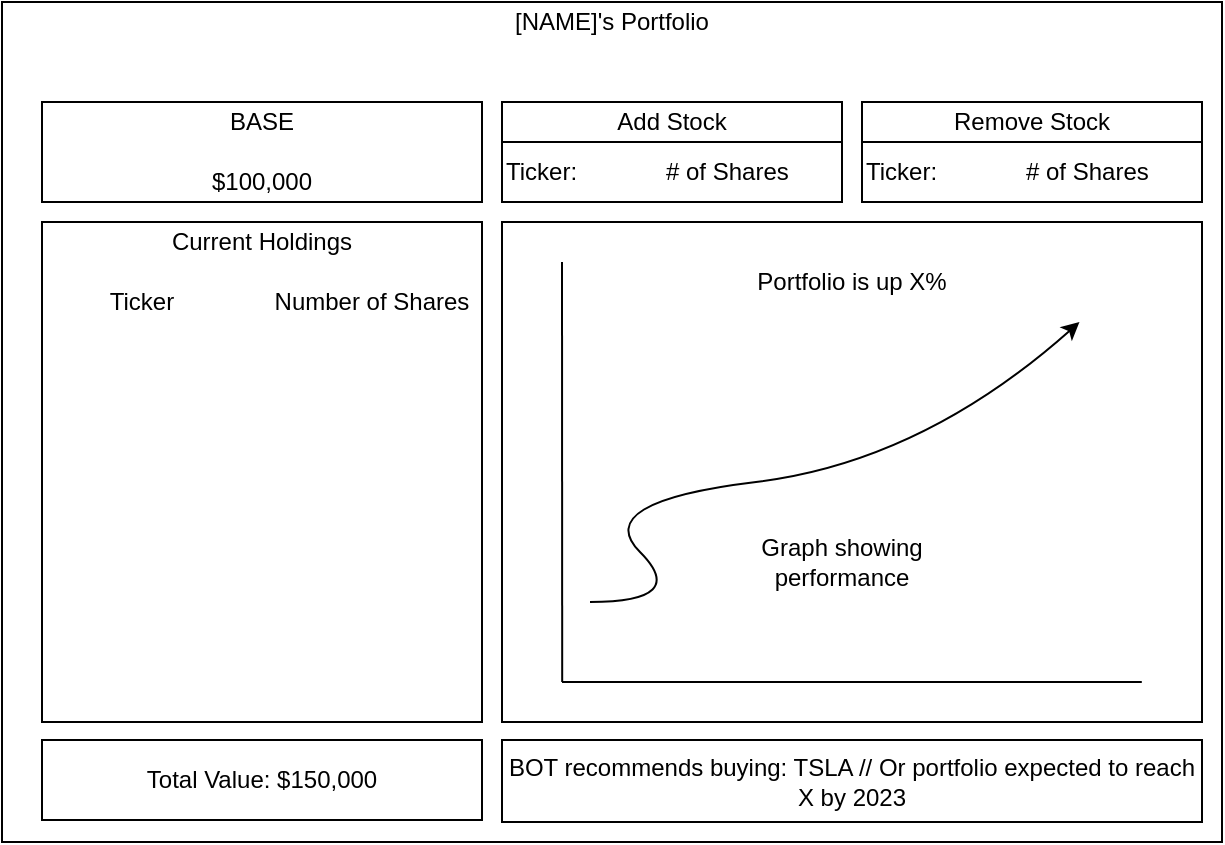 <mxfile version="13.1.3">
    <diagram id="6hGFLwfOUW9BJ-s0fimq" name="Page-1">
        <mxGraphModel dx="1120" dy="574" grid="1" gridSize="10" guides="1" tooltips="1" connect="1" arrows="1" fold="1" page="1" pageScale="1" pageWidth="827" pageHeight="1169" math="0" shadow="0">
            <root>
                <mxCell id="0"/>
                <mxCell id="1" parent="0"/>
                <mxCell id="3" value="" style="rounded=0;whiteSpace=wrap;html=1;" vertex="1" parent="1">
                    <mxGeometry x="120" y="60" width="610" height="420" as="geometry"/>
                </mxCell>
                <mxCell id="29" value="" style="rounded=0;whiteSpace=wrap;html=1;" vertex="1" parent="1">
                    <mxGeometry x="550" y="110" width="170" height="50" as="geometry"/>
                </mxCell>
                <mxCell id="4" value="[NAME]'s Portfolio" style="text;html=1;strokeColor=none;fillColor=none;align=center;verticalAlign=middle;whiteSpace=wrap;rounded=0;" vertex="1" parent="1">
                    <mxGeometry x="120" y="60" width="610" height="20" as="geometry"/>
                </mxCell>
                <mxCell id="5" value="" style="rounded=0;whiteSpace=wrap;html=1;" vertex="1" parent="1">
                    <mxGeometry x="140" y="110" width="220" height="50" as="geometry"/>
                </mxCell>
                <mxCell id="6" value="BASE" style="text;html=1;strokeColor=none;fillColor=none;align=center;verticalAlign=middle;whiteSpace=wrap;rounded=0;" vertex="1" parent="1">
                    <mxGeometry x="140" y="110" width="220" height="20" as="geometry"/>
                </mxCell>
                <mxCell id="7" value="$100,000" style="text;html=1;strokeColor=none;fillColor=none;align=center;verticalAlign=middle;whiteSpace=wrap;rounded=0;" vertex="1" parent="1">
                    <mxGeometry x="140" y="140" width="220" height="20" as="geometry"/>
                </mxCell>
                <mxCell id="8" value="" style="rounded=0;whiteSpace=wrap;html=1;" vertex="1" parent="1">
                    <mxGeometry x="140" y="170" width="220" height="250" as="geometry"/>
                </mxCell>
                <mxCell id="9" value="Current Holdings" style="text;html=1;strokeColor=none;fillColor=none;align=center;verticalAlign=middle;whiteSpace=wrap;rounded=0;" vertex="1" parent="1">
                    <mxGeometry x="140" y="170" width="220" height="20" as="geometry"/>
                </mxCell>
                <mxCell id="10" value="Ticker" style="text;html=1;strokeColor=none;fillColor=none;align=center;verticalAlign=middle;whiteSpace=wrap;rounded=0;" vertex="1" parent="1">
                    <mxGeometry x="140" y="200" width="100" height="20" as="geometry"/>
                </mxCell>
                <mxCell id="11" value="Number of Shares" style="text;html=1;strokeColor=none;fillColor=none;align=center;verticalAlign=middle;whiteSpace=wrap;rounded=0;" vertex="1" parent="1">
                    <mxGeometry x="250" y="200" width="110" height="20" as="geometry"/>
                </mxCell>
                <mxCell id="12" value="" style="rounded=0;whiteSpace=wrap;html=1;" vertex="1" parent="1">
                    <mxGeometry x="140" y="429" width="220" height="40" as="geometry"/>
                </mxCell>
                <mxCell id="13" value="Total Value: $150,000" style="text;html=1;strokeColor=none;fillColor=none;align=center;verticalAlign=middle;whiteSpace=wrap;rounded=0;" vertex="1" parent="1">
                    <mxGeometry x="140" y="429" width="220" height="40" as="geometry"/>
                </mxCell>
                <mxCell id="14" value="" style="rounded=0;whiteSpace=wrap;html=1;" vertex="1" parent="1">
                    <mxGeometry x="370" y="110" width="170" height="50" as="geometry"/>
                </mxCell>
                <mxCell id="19" value="Add Stock" style="text;html=1;strokeColor=none;fillColor=none;align=center;verticalAlign=middle;whiteSpace=wrap;rounded=0;" vertex="1" parent="1">
                    <mxGeometry x="370" y="110" width="170" height="20" as="geometry"/>
                </mxCell>
                <mxCell id="21" value="" style="rounded=0;whiteSpace=wrap;html=1;" vertex="1" parent="1">
                    <mxGeometry x="370" y="130" width="170" height="30" as="geometry"/>
                </mxCell>
                <mxCell id="23" value="Ticker:" style="text;html=1;strokeColor=none;fillColor=none;align=left;verticalAlign=middle;whiteSpace=wrap;rounded=0;" vertex="1" parent="1">
                    <mxGeometry x="370" y="130" width="90" height="30" as="geometry"/>
                </mxCell>
                <mxCell id="24" value="# of Shares" style="text;html=1;strokeColor=none;fillColor=none;align=left;verticalAlign=middle;whiteSpace=wrap;rounded=0;" vertex="1" parent="1">
                    <mxGeometry x="450" y="130" width="90" height="30" as="geometry"/>
                </mxCell>
                <mxCell id="26" value="Remove Stock" style="text;html=1;strokeColor=none;fillColor=none;align=center;verticalAlign=middle;whiteSpace=wrap;rounded=0;" vertex="1" parent="1">
                    <mxGeometry x="550" y="110" width="170" height="20" as="geometry"/>
                </mxCell>
                <mxCell id="30" value="" style="rounded=0;whiteSpace=wrap;html=1;" vertex="1" parent="1">
                    <mxGeometry x="550" y="130" width="170" height="30" as="geometry"/>
                </mxCell>
                <mxCell id="27" value="Ticker:" style="text;html=1;strokeColor=none;fillColor=none;align=left;verticalAlign=middle;whiteSpace=wrap;rounded=0;" vertex="1" parent="1">
                    <mxGeometry x="550" y="130" width="90" height="30" as="geometry"/>
                </mxCell>
                <mxCell id="28" value="# of Shares" style="text;html=1;strokeColor=none;fillColor=none;align=left;verticalAlign=middle;whiteSpace=wrap;rounded=0;" vertex="1" parent="1">
                    <mxGeometry x="630" y="130" width="90" height="30" as="geometry"/>
                </mxCell>
                <mxCell id="32" value="" style="rounded=0;whiteSpace=wrap;html=1;" vertex="1" parent="1">
                    <mxGeometry x="370" y="170" width="350" height="250" as="geometry"/>
                </mxCell>
                <mxCell id="33" value="" style="endArrow=none;html=1;exitX=0.086;exitY=0.92;exitDx=0;exitDy=0;exitPerimeter=0;" edge="1" parent="1" source="32">
                    <mxGeometry width="50" height="50" relative="1" as="geometry">
                        <mxPoint x="350" y="240" as="sourcePoint"/>
                        <mxPoint x="400" y="190" as="targetPoint"/>
                    </mxGeometry>
                </mxCell>
                <mxCell id="34" value="" style="endArrow=none;html=1;entryX=0.914;entryY=0.92;entryDx=0;entryDy=0;entryPerimeter=0;" edge="1" parent="1" target="32">
                    <mxGeometry width="50" height="50" relative="1" as="geometry">
                        <mxPoint x="400" y="400" as="sourcePoint"/>
                        <mxPoint x="450" y="350" as="targetPoint"/>
                    </mxGeometry>
                </mxCell>
                <mxCell id="35" value="" style="curved=1;endArrow=classic;html=1;" edge="1" parent="1">
                    <mxGeometry width="50" height="50" relative="1" as="geometry">
                        <mxPoint x="414" y="360" as="sourcePoint"/>
                        <mxPoint x="658.75" y="220" as="targetPoint"/>
                        <Array as="points">
                            <mxPoint x="464" y="360"/>
                            <mxPoint x="414" y="310"/>
                            <mxPoint x="580" y="290"/>
                        </Array>
                    </mxGeometry>
                </mxCell>
                <mxCell id="36" value="Graph showing performance" style="text;html=1;strokeColor=none;fillColor=none;align=center;verticalAlign=middle;whiteSpace=wrap;rounded=0;" vertex="1" parent="1">
                    <mxGeometry x="480" y="330" width="120" height="20" as="geometry"/>
                </mxCell>
                <mxCell id="38" value="Portfolio is up X%" style="text;html=1;strokeColor=none;fillColor=none;align=center;verticalAlign=middle;whiteSpace=wrap;rounded=0;" vertex="1" parent="1">
                    <mxGeometry x="470" y="190" width="150" height="20" as="geometry"/>
                </mxCell>
                <mxCell id="40" value="" style="rounded=0;whiteSpace=wrap;html=1;" vertex="1" parent="1">
                    <mxGeometry x="370" y="429" width="350" height="41" as="geometry"/>
                </mxCell>
                <mxCell id="41" value="BOT recommends buying: TSLA // Or portfolio expected to reach X by 2023" style="text;html=1;strokeColor=none;fillColor=none;align=center;verticalAlign=middle;whiteSpace=wrap;rounded=0;" vertex="1" parent="1">
                    <mxGeometry x="370" y="429" width="350" height="41" as="geometry"/>
                </mxCell>
            </root>
        </mxGraphModel>
    </diagram>
</mxfile>